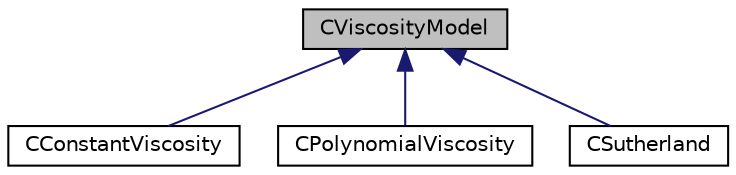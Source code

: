 digraph "CViscosityModel"
{
  edge [fontname="Helvetica",fontsize="10",labelfontname="Helvetica",labelfontsize="10"];
  node [fontname="Helvetica",fontsize="10",shape=record];
  Node0 [label="CViscosityModel",height=0.2,width=0.4,color="black", fillcolor="grey75", style="filled", fontcolor="black"];
  Node0 -> Node1 [dir="back",color="midnightblue",fontsize="10",style="solid",fontname="Helvetica"];
  Node1 [label="CConstantViscosity",height=0.2,width=0.4,color="black", fillcolor="white", style="filled",URL="$class_c_constant_viscosity.html",tooltip="this class defines a constant viscosity a child class for each particular Model (Power law..."];
  Node0 -> Node2 [dir="back",color="midnightblue",fontsize="10",style="solid",fontname="Helvetica"];
  Node2 [label="CPolynomialViscosity",height=0.2,width=0.4,color="black", fillcolor="white", style="filled",URL="$class_c_polynomial_viscosity.html",tooltip="Defines viscosity as a polynomial function of temperature. "];
  Node0 -> Node3 [dir="back",color="midnightblue",fontsize="10",style="solid",fontname="Helvetica"];
  Node3 [label="CSutherland",height=0.2,width=0.4,color="black", fillcolor="white", style="filled",URL="$class_c_sutherland.html",tooltip="this class defines a constant viscosity a child class for each particular Model (Power law..."];
}

